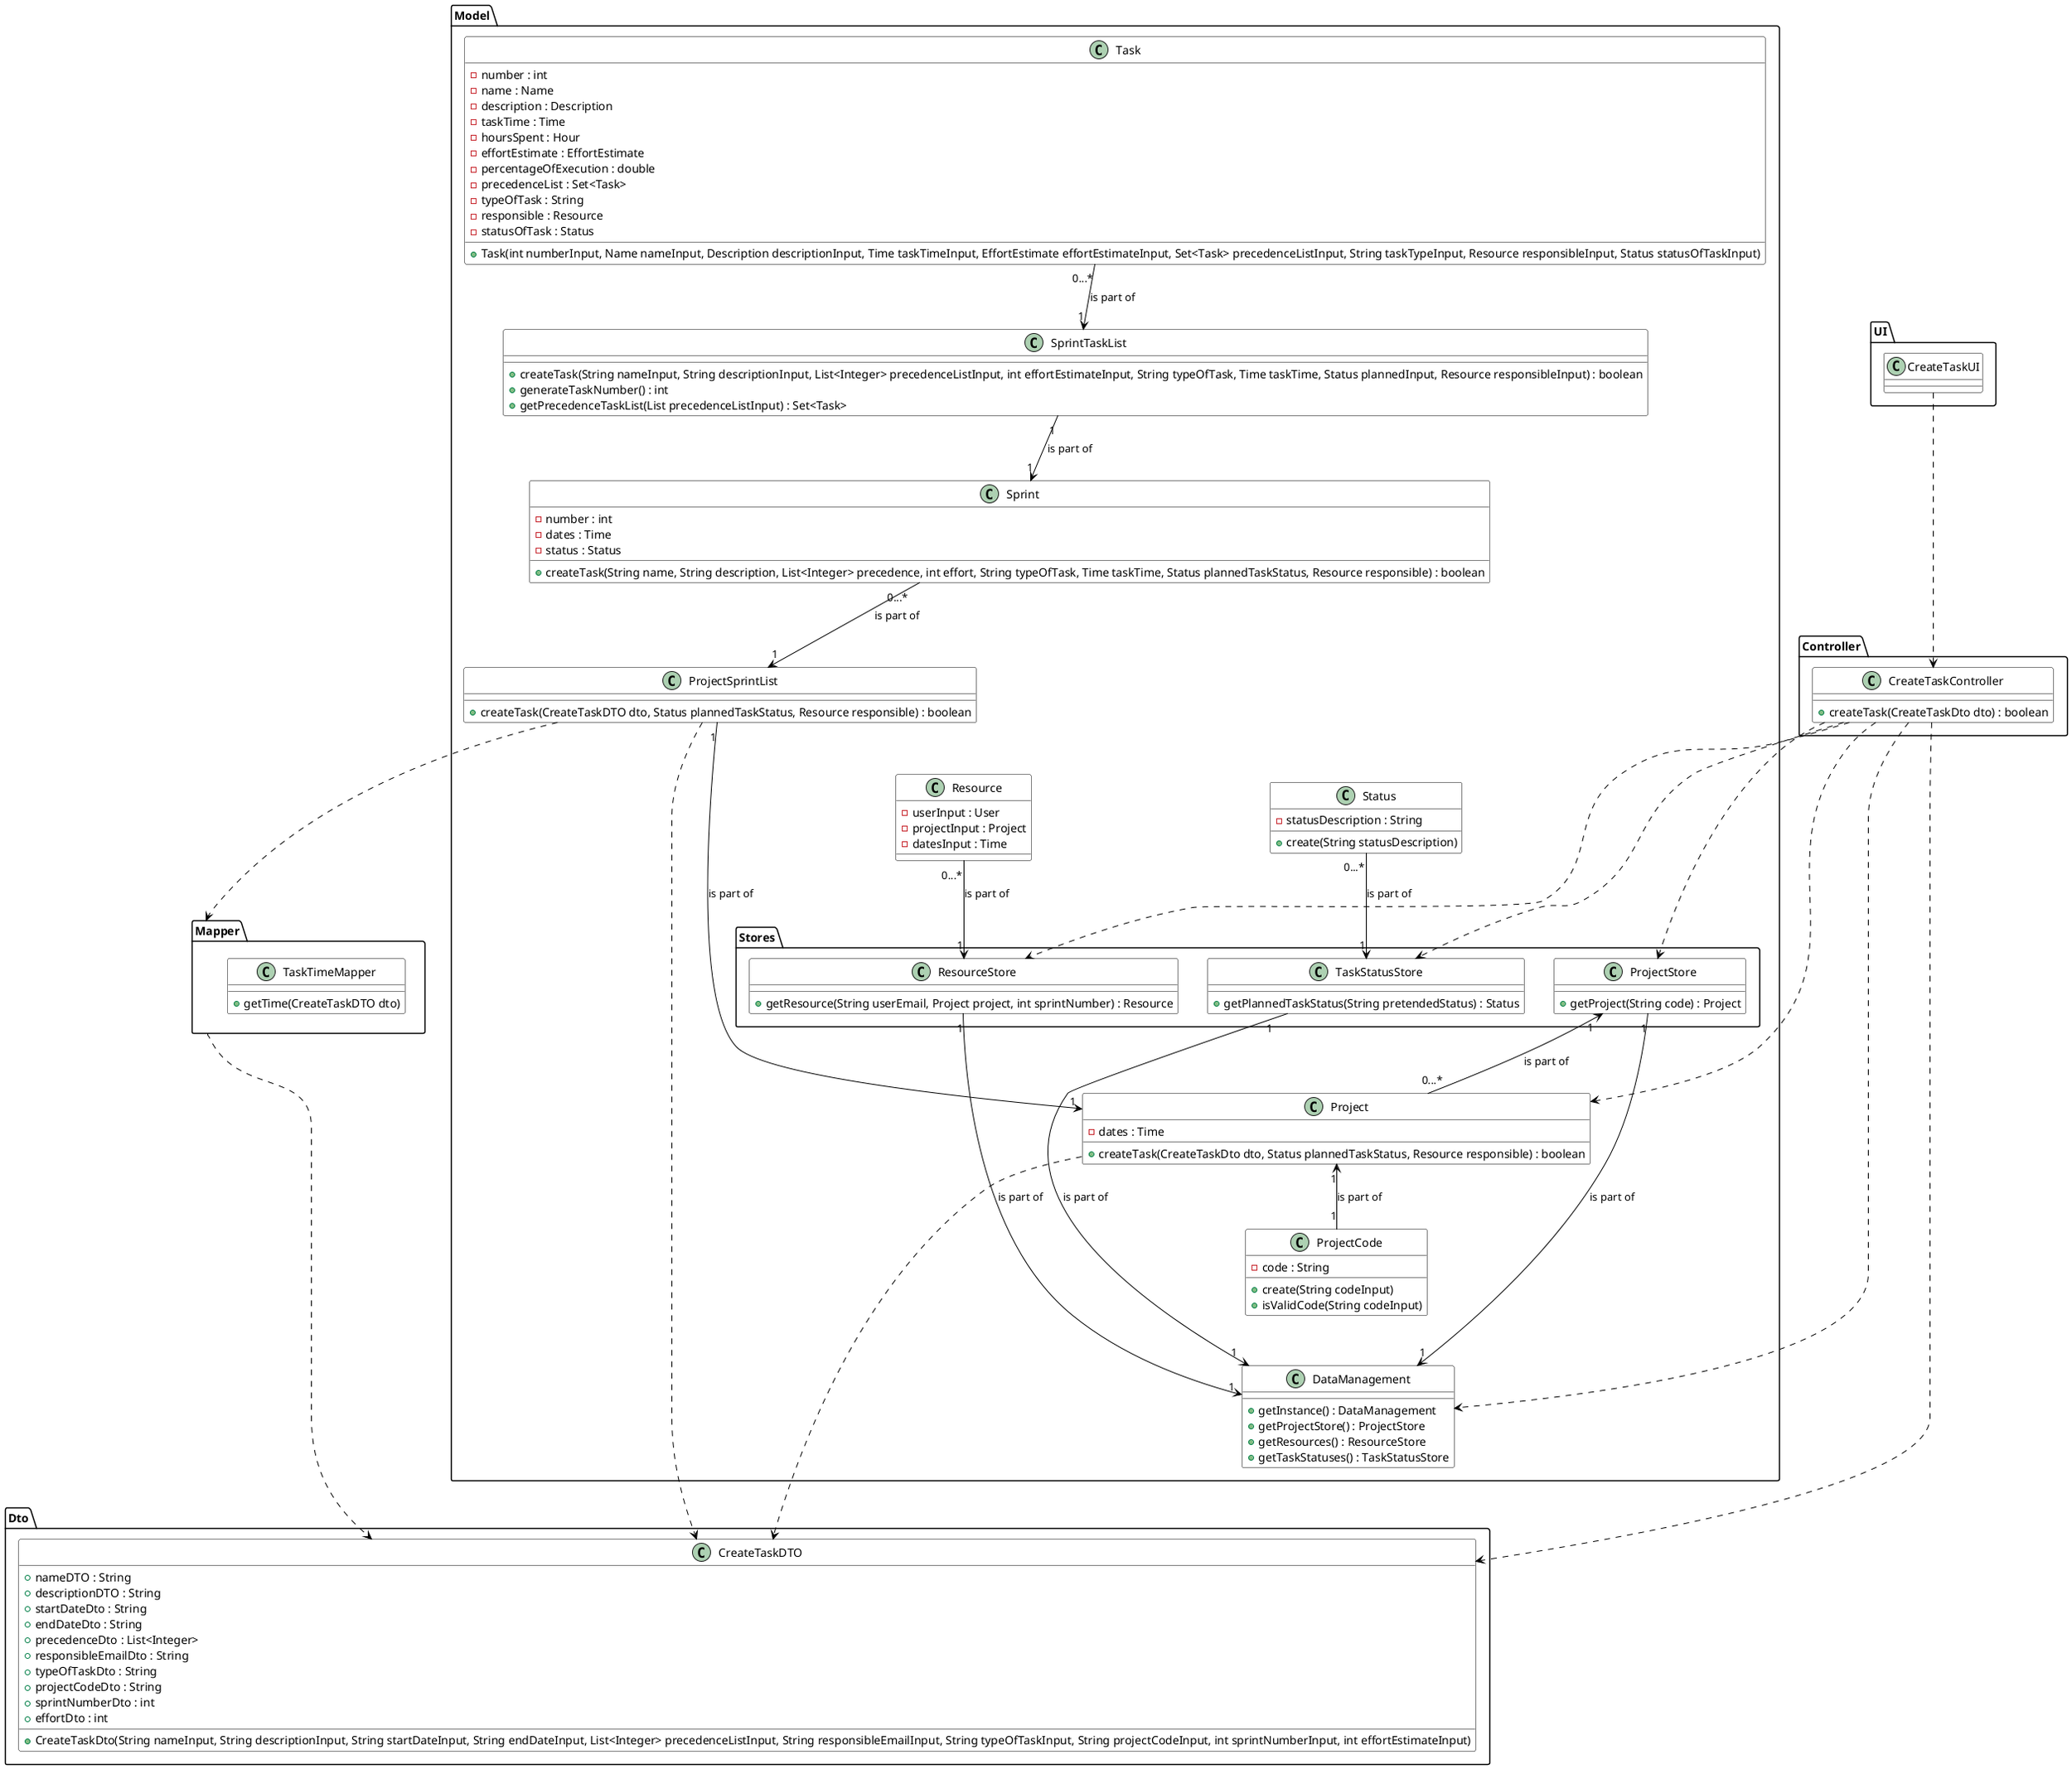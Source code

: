 @startuml
skinparam class {
BackgroundColor #white
ArrowColor #black
BorderColor #black
}

package "UI" {
    class CreateTaskUI{}
}

package "Controller" {
    class CreateTaskController {
	    +createTask(CreateTaskDto dto) : boolean
    }
}

package "Dto" {
    class CreateTaskDTO {
	    +nameDTO : String
	    +descriptionDTO : String
	    +startDateDto : String
	    +endDateDto : String
	    +precedenceDto : List<Integer>
	    +responsibleEmailDto : String
	    +typeOfTaskDto : String
	    +projectCodeDto : String
	    +sprintNumberDto : int
	    +effortDto : int
	    +CreateTaskDto(String nameInput, String descriptionInput, String startDateInput, String endDateInput, List<Integer> precedenceListInput, String responsibleEmailInput, String typeOfTaskInput, String projectCodeInput, int sprintNumberInput, int effortEstimateInput)
    }
}

package "Mapper"{
    class TaskTimeMapper{
        +getTime(CreateTaskDTO dto)
    }
}

package "Model" {

class DataManagement {
	+getInstance() : DataManagement
	+getProjectStore() : ProjectStore
	+getResources() : ResourceStore
	+getTaskStatuses() : TaskStatusStore
}

package "Stores" {
    class ProjectStore {
	    +getProject(String code) : Project
    }

    class TaskStatusStore {
	    +getPlannedTaskStatus(String pretendedStatus) : Status
    }

    class ResourceStore {
	    +getResource(String userEmail, Project project, int sprintNumber) : Resource
    }
}

class Resource{
    -userInput : User
    -projectInput : Project
    -datesInput : Time
}

class Project {
	-dates : Time
	+createTask(CreateTaskDto dto, Status plannedTaskStatus, Resource responsible) : boolean
}

class ProjectCode {
    -code : String
    +create(String codeInput)
    +isValidCode(String codeInput)
}

class ProjectSprintList {
	+createTask(CreateTaskDTO dto, Status plannedTaskStatus, Resource responsible) : boolean
}

class Sprint {
    -number : int
    -dates : Time
    -status : Status
	+createTask(String name, String description, List<Integer> precedence, int effort, String typeOfTask, Time taskTime, Status plannedTaskStatus, Resource responsible) : boolean
}

class SprintTaskList {
	+createTask(String nameInput, String descriptionInput, List<Integer> precedenceListInput, int effortEstimateInput, String typeOfTask, Time taskTime, Status plannedInput, Resource responsibleInput) : boolean
	+generateTaskNumber() : int
	+getPrecedenceTaskList(List precedenceListInput) : Set<Task>
}

class Task {
	- number : int
	- name : Name
	- description : Description
	- taskTime : Time
	- hoursSpent : Hour
	- effortEstimate : EffortEstimate
	- percentageOfExecution : double
	- precedenceList : Set<Task>
	- typeOfTask : String
	- responsible : Resource
	- statusOfTask : Status
	+Task(int numberInput, Name nameInput, Description descriptionInput, Time taskTimeInput, EffortEstimate effortEstimateInput, Set<Task> precedenceListInput, String taskTypeInput, Resource responsibleInput, Status statusOfTaskInput)
}

class Status {
    -statusDescription : String
    +create(String statusDescription)
}
}

Task "0...*"--> "1" SprintTaskList : is part of
SprintTaskList "1"--> "1" Sprint : is part of
Sprint "0...*"--> "1" ProjectSprintList : is part of
Mapper ...> CreateTaskDTO
ProjectSprintList ...> Mapper
ProjectSprintList "1"----> "1"Project : is part of
Project "1"<-- "1"ProjectCode : is part of
ProjectStore "1"<--"0...*"Project : is part of
Resource "0...*"--> "1" ResourceStore : is part of
Status "0...*"--> "1" TaskStatusStore : is part of
TaskStatusStore "1"---> "1" DataManagement : is part of
ResourceStore "1"----> "1" DataManagement : is part of
ProjectStore "1"----> "1" DataManagement : is part of

CreateTaskController ....> Project
CreateTaskController ...> DataManagement
CreateTaskController ...> TaskStatusStore
CreateTaskController ...> ResourceStore
CreateTaskController ...> ProjectStore
CreateTaskController .> CreateTaskDTO
Project....> CreateTaskDTO
ProjectSprintList ..> CreateTaskDTO
CreateTaskUI ...> CreateTaskController
@enduml